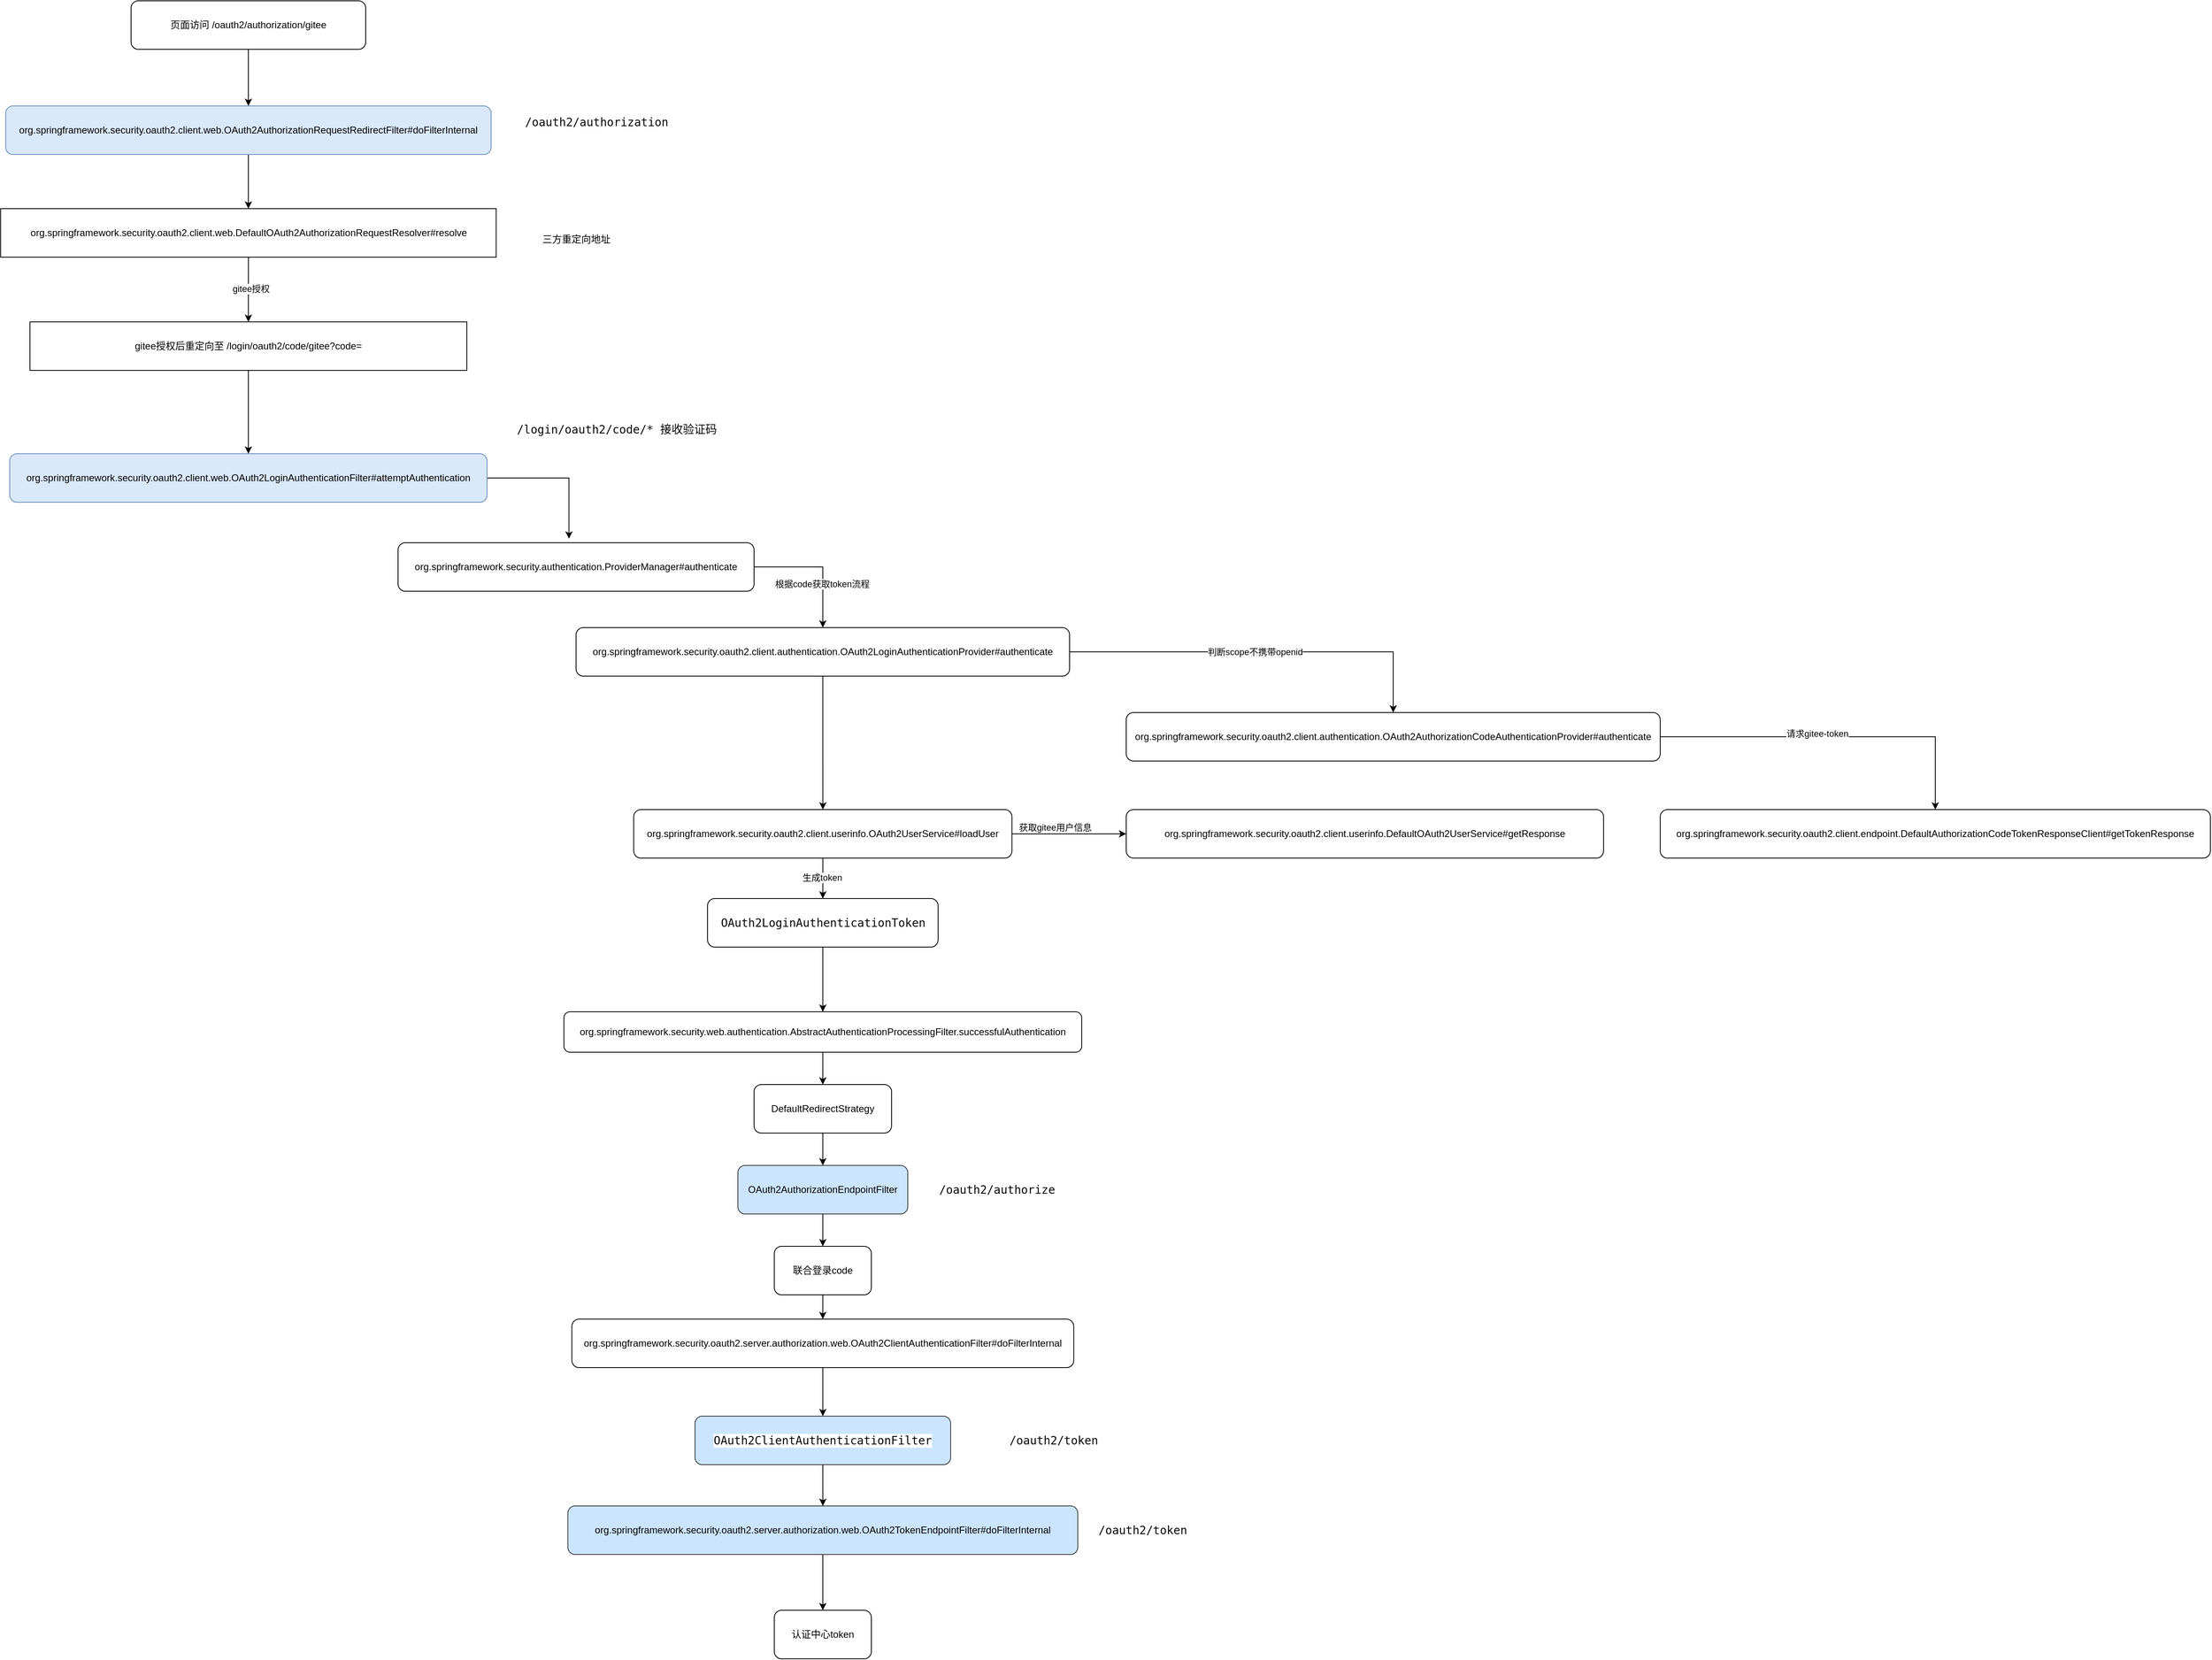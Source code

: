 <mxfile version="22.1.3" type="github">
  <diagram name="第 1 页" id="EFMNhmo5W3_Umspm_e9S">
    <mxGraphModel dx="2171" dy="2023" grid="1" gridSize="10" guides="1" tooltips="1" connect="1" arrows="1" fold="1" page="1" pageScale="1" pageWidth="1169" pageHeight="827" math="0" shadow="0">
      <root>
        <mxCell id="0" />
        <mxCell id="1" parent="0" />
        <mxCell id="7WuJgeiwE0rYBo4buCux-10" style="edgeStyle=orthogonalEdgeStyle;rounded=0;orthogonalLoop=1;jettySize=auto;html=1;exitX=1;exitY=0.5;exitDx=0;exitDy=0;" parent="1" source="7WuJgeiwE0rYBo4buCux-1" target="7WuJgeiwE0rYBo4buCux-5" edge="1">
          <mxGeometry relative="1" as="geometry" />
        </mxCell>
        <mxCell id="YZLFp5UPAa1ebA0SYYyl-4" value="判断scope不携带openid" style="edgeLabel;html=1;align=center;verticalAlign=middle;resizable=0;points=[];" parent="7WuJgeiwE0rYBo4buCux-10" vertex="1" connectable="0">
          <mxGeometry x="-0.036" relative="1" as="geometry">
            <mxPoint as="offset" />
          </mxGeometry>
        </mxCell>
        <mxCell id="7WuJgeiwE0rYBo4buCux-11" style="edgeStyle=orthogonalEdgeStyle;rounded=0;orthogonalLoop=1;jettySize=auto;html=1;exitX=0.5;exitY=1;exitDx=0;exitDy=0;" parent="1" source="7WuJgeiwE0rYBo4buCux-1" target="7WuJgeiwE0rYBo4buCux-12" edge="1">
          <mxGeometry relative="1" as="geometry">
            <mxPoint x="1240" y="450" as="targetPoint" />
          </mxGeometry>
        </mxCell>
        <mxCell id="7WuJgeiwE0rYBo4buCux-1" value="org.springframework.security.oauth2.client.authentication.OAuth2LoginAuthenticationProvider#authenticate" style="rounded=1;whiteSpace=wrap;html=1;" parent="1" vertex="1">
          <mxGeometry x="935" y="125" width="610" height="60" as="geometry" />
        </mxCell>
        <mxCell id="7WuJgeiwE0rYBo4buCux-7" style="edgeStyle=orthogonalEdgeStyle;rounded=0;orthogonalLoop=1;jettySize=auto;html=1;exitX=1;exitY=0.5;exitDx=0;exitDy=0;" parent="1" source="7WuJgeiwE0rYBo4buCux-5" target="7WuJgeiwE0rYBo4buCux-8" edge="1">
          <mxGeometry relative="1" as="geometry">
            <mxPoint x="2345" y="430" as="targetPoint" />
          </mxGeometry>
        </mxCell>
        <mxCell id="YZLFp5UPAa1ebA0SYYyl-3" value="请求gitee-token" style="edgeLabel;html=1;align=center;verticalAlign=middle;resizable=0;points=[];" parent="7WuJgeiwE0rYBo4buCux-7" vertex="1" connectable="0">
          <mxGeometry x="-0.101" y="4" relative="1" as="geometry">
            <mxPoint as="offset" />
          </mxGeometry>
        </mxCell>
        <mxCell id="7WuJgeiwE0rYBo4buCux-5" value="org.springframework.security.oauth2.client.authentication.OAuth2AuthorizationCodeAuthenticationProvider#authenticate" style="rounded=1;whiteSpace=wrap;html=1;" parent="1" vertex="1">
          <mxGeometry x="1615" y="230" width="660" height="60" as="geometry" />
        </mxCell>
        <mxCell id="7WuJgeiwE0rYBo4buCux-8" value="org.springframework.security.oauth2.client.endpoint.DefaultAuthorizationCodeTokenResponseClient#getTokenResponse" style="rounded=1;whiteSpace=wrap;html=1;" parent="1" vertex="1">
          <mxGeometry x="2275" y="350" width="680" height="60" as="geometry" />
        </mxCell>
        <mxCell id="7WuJgeiwE0rYBo4buCux-14" style="edgeStyle=orthogonalEdgeStyle;rounded=0;orthogonalLoop=1;jettySize=auto;html=1;exitX=1;exitY=0.5;exitDx=0;exitDy=0;" parent="1" source="7WuJgeiwE0rYBo4buCux-12" target="7WuJgeiwE0rYBo4buCux-15" edge="1">
          <mxGeometry relative="1" as="geometry">
            <mxPoint x="1725" y="470" as="targetPoint" />
          </mxGeometry>
        </mxCell>
        <mxCell id="YZLFp5UPAa1ebA0SYYyl-6" value="获取gitee用户信息" style="edgeLabel;html=1;align=center;verticalAlign=middle;resizable=0;points=[];" parent="7WuJgeiwE0rYBo4buCux-14" vertex="1" connectable="0">
          <mxGeometry x="-0.26" y="8" relative="1" as="geometry">
            <mxPoint as="offset" />
          </mxGeometry>
        </mxCell>
        <mxCell id="7WuJgeiwE0rYBo4buCux-17" style="edgeStyle=orthogonalEdgeStyle;rounded=0;orthogonalLoop=1;jettySize=auto;html=1;" parent="1" source="7WuJgeiwE0rYBo4buCux-12" target="7WuJgeiwE0rYBo4buCux-18" edge="1">
          <mxGeometry relative="1" as="geometry">
            <mxPoint x="1240" y="560" as="targetPoint" />
          </mxGeometry>
        </mxCell>
        <mxCell id="YZLFp5UPAa1ebA0SYYyl-7" value="生成token" style="edgeLabel;html=1;align=center;verticalAlign=middle;resizable=0;points=[];" parent="7WuJgeiwE0rYBo4buCux-17" vertex="1" connectable="0">
          <mxGeometry x="-0.052" y="-1" relative="1" as="geometry">
            <mxPoint as="offset" />
          </mxGeometry>
        </mxCell>
        <mxCell id="7WuJgeiwE0rYBo4buCux-12" value="org.springframework.security.oauth2.client.userinfo.OAuth2UserService#loadUser" style="rounded=1;whiteSpace=wrap;html=1;" parent="1" vertex="1">
          <mxGeometry x="1006.25" y="350" width="467.5" height="60" as="geometry" />
        </mxCell>
        <mxCell id="7WuJgeiwE0rYBo4buCux-15" value="org.springframework.security.oauth2.client.userinfo.DefaultOAuth2UserService#getResponse" style="rounded=1;whiteSpace=wrap;html=1;" parent="1" vertex="1">
          <mxGeometry x="1615" y="350" width="590" height="60" as="geometry" />
        </mxCell>
        <mxCell id="YZLFp5UPAa1ebA0SYYyl-21" style="edgeStyle=orthogonalEdgeStyle;rounded=0;orthogonalLoop=1;jettySize=auto;html=1;exitX=0.5;exitY=1;exitDx=0;exitDy=0;" parent="1" source="7WuJgeiwE0rYBo4buCux-18" target="YZLFp5UPAa1ebA0SYYyl-22" edge="1">
          <mxGeometry relative="1" as="geometry">
            <mxPoint x="1240" y="580" as="targetPoint" />
          </mxGeometry>
        </mxCell>
        <mxCell id="7WuJgeiwE0rYBo4buCux-18" value="&lt;pre style=&quot;background-color:#ffffff;color:#080808;font-family:&#39;JetBrains Mono&#39;,monospace;font-size:10.5pt;&quot;&gt;OAuth2LoginAuthenticationToken&lt;/pre&gt;" style="rounded=1;whiteSpace=wrap;html=1;" parent="1" vertex="1">
          <mxGeometry x="1097.5" y="460" width="285" height="60" as="geometry" />
        </mxCell>
        <mxCell id="YZLFp5UPAa1ebA0SYYyl-8" style="edgeStyle=orthogonalEdgeStyle;rounded=0;orthogonalLoop=1;jettySize=auto;html=1;exitX=1;exitY=0.5;exitDx=0;exitDy=0;entryX=0.5;entryY=0;entryDx=0;entryDy=0;" parent="1" source="7WuJgeiwE0rYBo4buCux-20" target="7WuJgeiwE0rYBo4buCux-1" edge="1">
          <mxGeometry relative="1" as="geometry" />
        </mxCell>
        <mxCell id="YZLFp5UPAa1ebA0SYYyl-9" value="根据code获取token流程" style="edgeLabel;html=1;align=center;verticalAlign=middle;resizable=0;points=[];" parent="YZLFp5UPAa1ebA0SYYyl-8" vertex="1" connectable="0">
          <mxGeometry x="0.317" y="-1" relative="1" as="geometry">
            <mxPoint as="offset" />
          </mxGeometry>
        </mxCell>
        <mxCell id="7WuJgeiwE0rYBo4buCux-20" value="org.springframework.security.authentication.ProviderManager#authenticate" style="rounded=1;whiteSpace=wrap;html=1;" parent="1" vertex="1">
          <mxGeometry x="715" y="20" width="440" height="60" as="geometry" />
        </mxCell>
        <mxCell id="7WuJgeiwE0rYBo4buCux-25" style="edgeStyle=orthogonalEdgeStyle;rounded=0;orthogonalLoop=1;jettySize=auto;html=1;exitX=1;exitY=0.5;exitDx=0;exitDy=0;entryX=0.48;entryY=-0.083;entryDx=0;entryDy=0;entryPerimeter=0;" parent="1" source="7WuJgeiwE0rYBo4buCux-24" target="7WuJgeiwE0rYBo4buCux-20" edge="1">
          <mxGeometry relative="1" as="geometry" />
        </mxCell>
        <mxCell id="7WuJgeiwE0rYBo4buCux-24" value="org.springframework.security.oauth2.client.web.OAuth2LoginAuthenticationFilter#attemptAuthentication" style="rounded=1;whiteSpace=wrap;html=1;fillColor=#dae8fc;strokeColor=#6c8ebf;" parent="1" vertex="1">
          <mxGeometry x="235" y="-90" width="590" height="60" as="geometry" />
        </mxCell>
        <mxCell id="7WuJgeiwE0rYBo4buCux-26" value="&lt;pre style=&quot;background-color:#ffffff;color:#080808;font-family:&#39;JetBrains Mono&#39;,monospace;font-size:10.5pt;&quot;&gt;/login/oauth2/code/* 接收验证码&lt;/pre&gt;" style="text;html=1;align=center;verticalAlign=middle;resizable=0;points=[];autosize=1;strokeColor=none;fillColor=none;" parent="1" vertex="1">
          <mxGeometry x="850" y="-150" width="270" height="60" as="geometry" />
        </mxCell>
        <mxCell id="7WuJgeiwE0rYBo4buCux-27" value="&lt;pre style=&quot;background-color:#ffffff;color:#080808;font-family:&#39;JetBrains Mono&#39;,monospace;font-size:10.5pt;&quot;&gt;&lt;br&gt;&lt;/pre&gt;" style="text;html=1;align=center;verticalAlign=middle;resizable=0;points=[];autosize=1;strokeColor=none;fillColor=none;" parent="1" vertex="1">
          <mxGeometry x="465" y="-590" width="20" height="60" as="geometry" />
        </mxCell>
        <mxCell id="AHjIOjGdVvNe5BcHEUPR-3" style="edgeStyle=orthogonalEdgeStyle;rounded=0;orthogonalLoop=1;jettySize=auto;html=1;entryX=0.5;entryY=0;entryDx=0;entryDy=0;" edge="1" parent="1" source="7WuJgeiwE0rYBo4buCux-28" target="AHjIOjGdVvNe5BcHEUPR-1">
          <mxGeometry relative="1" as="geometry" />
        </mxCell>
        <mxCell id="7WuJgeiwE0rYBo4buCux-28" value="org.springframework.security.oauth2.client.web.OAuth2AuthorizationRequestRedirectFilter#doFilterInternal" style="rounded=1;whiteSpace=wrap;html=1;fillColor=#dae8fc;strokeColor=#6c8ebf;" parent="1" vertex="1">
          <mxGeometry x="230" y="-520" width="600" height="60" as="geometry" />
        </mxCell>
        <mxCell id="YZLFp5UPAa1ebA0SYYyl-11" value="认证中心token" style="rounded=1;whiteSpace=wrap;html=1;" parent="1" vertex="1">
          <mxGeometry x="1179.994" y="1340" width="120" height="60" as="geometry" />
        </mxCell>
        <mxCell id="YZLFp5UPAa1ebA0SYYyl-18" style="edgeStyle=orthogonalEdgeStyle;rounded=0;orthogonalLoop=1;jettySize=auto;html=1;exitX=0.5;exitY=1;exitDx=0;exitDy=0;entryX=0.5;entryY=0;entryDx=0;entryDy=0;" parent="1" source="YZLFp5UPAa1ebA0SYYyl-13" target="YZLFp5UPAa1ebA0SYYyl-11" edge="1">
          <mxGeometry relative="1" as="geometry">
            <mxPoint x="565.13" y="850" as="targetPoint" />
          </mxGeometry>
        </mxCell>
        <mxCell id="YZLFp5UPAa1ebA0SYYyl-13" value="org.springframework.security.oauth2.server.authorization.web.OAuth2TokenEndpointFilter#doFilterInternal" style="rounded=1;whiteSpace=wrap;html=1;fillColor=#cce5ff;strokeColor=#36393d;" parent="1" vertex="1">
          <mxGeometry x="924.85" y="1211" width="630.29" height="60" as="geometry" />
        </mxCell>
        <mxCell id="YZLFp5UPAa1ebA0SYYyl-20" style="edgeStyle=orthogonalEdgeStyle;rounded=0;orthogonalLoop=1;jettySize=auto;html=1;exitX=0.5;exitY=1;exitDx=0;exitDy=0;entryX=0.5;entryY=0;entryDx=0;entryDy=0;" parent="1" source="YZLFp5UPAa1ebA0SYYyl-19" target="7WuJgeiwE0rYBo4buCux-28" edge="1">
          <mxGeometry relative="1" as="geometry" />
        </mxCell>
        <mxCell id="YZLFp5UPAa1ebA0SYYyl-19" value="页面访问 /oauth2/authorization/gitee" style="rounded=1;whiteSpace=wrap;html=1;" parent="1" vertex="1">
          <mxGeometry x="385" y="-650" width="290" height="60" as="geometry" />
        </mxCell>
        <mxCell id="YZLFp5UPAa1ebA0SYYyl-26" style="edgeStyle=orthogonalEdgeStyle;rounded=0;orthogonalLoop=1;jettySize=auto;html=1;exitX=0.5;exitY=1;exitDx=0;exitDy=0;" parent="1" source="YZLFp5UPAa1ebA0SYYyl-22" target="YZLFp5UPAa1ebA0SYYyl-25" edge="1">
          <mxGeometry relative="1" as="geometry" />
        </mxCell>
        <mxCell id="YZLFp5UPAa1ebA0SYYyl-22" value="org.springframework.security.web.authentication.AbstractAuthenticationProcessingFilter.successfulAuthentication" style="rounded=1;whiteSpace=wrap;html=1;" parent="1" vertex="1">
          <mxGeometry x="920" y="600" width="640" height="50" as="geometry" />
        </mxCell>
        <mxCell id="YZLFp5UPAa1ebA0SYYyl-28" style="edgeStyle=orthogonalEdgeStyle;rounded=0;orthogonalLoop=1;jettySize=auto;html=1;exitX=0.5;exitY=1;exitDx=0;exitDy=0;" parent="1" source="YZLFp5UPAa1ebA0SYYyl-24" target="YZLFp5UPAa1ebA0SYYyl-29" edge="1">
          <mxGeometry relative="1" as="geometry">
            <mxPoint x="1239.657" y="980" as="targetPoint" />
          </mxGeometry>
        </mxCell>
        <mxCell id="YZLFp5UPAa1ebA0SYYyl-24" value="联合登录code" style="rounded=1;whiteSpace=wrap;html=1;" parent="1" vertex="1">
          <mxGeometry x="1179.99" y="890" width="120" height="60" as="geometry" />
        </mxCell>
        <mxCell id="YZLFp5UPAa1ebA0SYYyl-34" style="edgeStyle=orthogonalEdgeStyle;rounded=0;orthogonalLoop=1;jettySize=auto;html=1;exitX=0.5;exitY=1;exitDx=0;exitDy=0;entryX=0.5;entryY=0;entryDx=0;entryDy=0;" parent="1" source="YZLFp5UPAa1ebA0SYYyl-25" target="YZLFp5UPAa1ebA0SYYyl-32" edge="1">
          <mxGeometry relative="1" as="geometry" />
        </mxCell>
        <mxCell id="YZLFp5UPAa1ebA0SYYyl-25" value="DefaultRedirectStrategy" style="rounded=1;whiteSpace=wrap;html=1;" parent="1" vertex="1">
          <mxGeometry x="1155" y="690" width="170" height="60" as="geometry" />
        </mxCell>
        <mxCell id="YZLFp5UPAa1ebA0SYYyl-41" style="edgeStyle=orthogonalEdgeStyle;rounded=0;orthogonalLoop=1;jettySize=auto;html=1;exitX=0.5;exitY=1;exitDx=0;exitDy=0;entryX=0.5;entryY=0;entryDx=0;entryDy=0;" parent="1" source="YZLFp5UPAa1ebA0SYYyl-29" target="YZLFp5UPAa1ebA0SYYyl-40" edge="1">
          <mxGeometry relative="1" as="geometry" />
        </mxCell>
        <mxCell id="YZLFp5UPAa1ebA0SYYyl-29" value="org.springframework.security.oauth2.server.authorization.web.OAuth2ClientAuthenticationFilter#doFilterInternal" style="rounded=1;whiteSpace=wrap;html=1;" parent="1" vertex="1">
          <mxGeometry x="929.83" y="980" width="620.33" height="60" as="geometry" />
        </mxCell>
        <mxCell id="YZLFp5UPAa1ebA0SYYyl-31" value="&lt;pre style=&quot;background-color:#ffffff;color:#080808;font-family:&#39;JetBrains Mono&#39;,monospace;font-size:10.5pt;&quot;&gt;/oauth2/authorize&lt;/pre&gt;" style="text;html=1;align=center;verticalAlign=middle;resizable=0;points=[];autosize=1;strokeColor=none;fillColor=none;" parent="1" vertex="1">
          <mxGeometry x="1370" y="790" width="170" height="60" as="geometry" />
        </mxCell>
        <mxCell id="YZLFp5UPAa1ebA0SYYyl-35" style="edgeStyle=orthogonalEdgeStyle;rounded=0;orthogonalLoop=1;jettySize=auto;html=1;exitX=0.5;exitY=1;exitDx=0;exitDy=0;" parent="1" source="YZLFp5UPAa1ebA0SYYyl-32" target="YZLFp5UPAa1ebA0SYYyl-24" edge="1">
          <mxGeometry relative="1" as="geometry" />
        </mxCell>
        <mxCell id="YZLFp5UPAa1ebA0SYYyl-32" value="OAuth2AuthorizationEndpointFilter" style="rounded=1;whiteSpace=wrap;html=1;fillColor=#cce5ff;strokeColor=#36393d;" parent="1" vertex="1">
          <mxGeometry x="1134.99" y="790" width="210" height="60" as="geometry" />
        </mxCell>
        <mxCell id="YZLFp5UPAa1ebA0SYYyl-38" value="&lt;pre style=&quot;background-color:#ffffff;color:#080808;font-family:&#39;JetBrains Mono&#39;,monospace;font-size:10.5pt;&quot;&gt;/oauth2/token&lt;/pre&gt;" style="text;html=1;align=center;verticalAlign=middle;resizable=0;points=[];autosize=1;strokeColor=none;fillColor=none;" parent="1" vertex="1">
          <mxGeometry x="1460" y="1100" width="130" height="60" as="geometry" />
        </mxCell>
        <mxCell id="YZLFp5UPAa1ebA0SYYyl-39" value="&lt;pre style=&quot;background-color:#ffffff;color:#080808;font-family:&#39;JetBrains Mono&#39;,monospace;font-size:10.5pt;&quot;&gt;/oauth2/authorization&lt;/pre&gt;" style="text;html=1;align=center;verticalAlign=middle;resizable=0;points=[];autosize=1;strokeColor=none;fillColor=none;" parent="1" vertex="1">
          <mxGeometry x="860" y="-530" width="200" height="60" as="geometry" />
        </mxCell>
        <mxCell id="YZLFp5UPAa1ebA0SYYyl-42" style="edgeStyle=orthogonalEdgeStyle;rounded=0;orthogonalLoop=1;jettySize=auto;html=1;exitX=0.5;exitY=1;exitDx=0;exitDy=0;" parent="1" source="YZLFp5UPAa1ebA0SYYyl-40" target="YZLFp5UPAa1ebA0SYYyl-13" edge="1">
          <mxGeometry relative="1" as="geometry" />
        </mxCell>
        <mxCell id="YZLFp5UPAa1ebA0SYYyl-40" value="&lt;pre style=&quot;background-color:#ffffff;color:#080808;font-family:&#39;JetBrains Mono&#39;,monospace;font-size:10.5pt;&quot;&gt;OAuth2ClientAuthenticationFilter&lt;/pre&gt;" style="rounded=1;whiteSpace=wrap;html=1;sketch=0;fillColor=#cce5ff;strokeColor=#36393d;" parent="1" vertex="1">
          <mxGeometry x="1082" y="1100" width="316" height="60" as="geometry" />
        </mxCell>
        <mxCell id="YZLFp5UPAa1ebA0SYYyl-43" value="&lt;pre style=&quot;background-color:#ffffff;color:#080808;font-family:&#39;JetBrains Mono&#39;,monospace;font-size:10.5pt;&quot;&gt;/oauth2/token&lt;/pre&gt;" style="text;html=1;align=center;verticalAlign=middle;resizable=0;points=[];autosize=1;strokeColor=none;fillColor=none;" parent="1" vertex="1">
          <mxGeometry x="1570" y="1211" width="130" height="60" as="geometry" />
        </mxCell>
        <mxCell id="AHjIOjGdVvNe5BcHEUPR-5" value="" style="edgeStyle=orthogonalEdgeStyle;rounded=0;orthogonalLoop=1;jettySize=auto;html=1;" edge="1" parent="1" source="AHjIOjGdVvNe5BcHEUPR-1" target="AHjIOjGdVvNe5BcHEUPR-4">
          <mxGeometry relative="1" as="geometry" />
        </mxCell>
        <mxCell id="AHjIOjGdVvNe5BcHEUPR-13" value="gitee授权" style="edgeLabel;html=1;align=center;verticalAlign=middle;resizable=0;points=[];" vertex="1" connectable="0" parent="AHjIOjGdVvNe5BcHEUPR-5">
          <mxGeometry x="-0.037" y="3" relative="1" as="geometry">
            <mxPoint as="offset" />
          </mxGeometry>
        </mxCell>
        <mxCell id="AHjIOjGdVvNe5BcHEUPR-1" value="org.springframework.security.oauth2.client.web.DefaultOAuth2AuthorizationRequestResolver#resolve" style="rounded=0;whiteSpace=wrap;html=1;" vertex="1" parent="1">
          <mxGeometry x="223.75" y="-393" width="612.5" height="60" as="geometry" />
        </mxCell>
        <mxCell id="AHjIOjGdVvNe5BcHEUPR-2" value="三方重定向地址" style="text;html=1;strokeColor=none;fillColor=none;align=center;verticalAlign=middle;whiteSpace=wrap;rounded=0;" vertex="1" parent="1">
          <mxGeometry x="862.5" y="-370" width="145" height="30" as="geometry" />
        </mxCell>
        <mxCell id="AHjIOjGdVvNe5BcHEUPR-8" value="" style="edgeStyle=orthogonalEdgeStyle;rounded=0;orthogonalLoop=1;jettySize=auto;html=1;" edge="1" parent="1" source="AHjIOjGdVvNe5BcHEUPR-4" target="7WuJgeiwE0rYBo4buCux-24">
          <mxGeometry relative="1" as="geometry">
            <mxPoint x="530" y="-590" as="targetPoint" />
          </mxGeometry>
        </mxCell>
        <mxCell id="AHjIOjGdVvNe5BcHEUPR-4" value="gitee授权后重定向至&amp;nbsp;/login/oauth2/code/gitee?code=" style="whiteSpace=wrap;html=1;rounded=0;" vertex="1" parent="1">
          <mxGeometry x="260" y="-253" width="540" height="60" as="geometry" />
        </mxCell>
      </root>
    </mxGraphModel>
  </diagram>
</mxfile>
